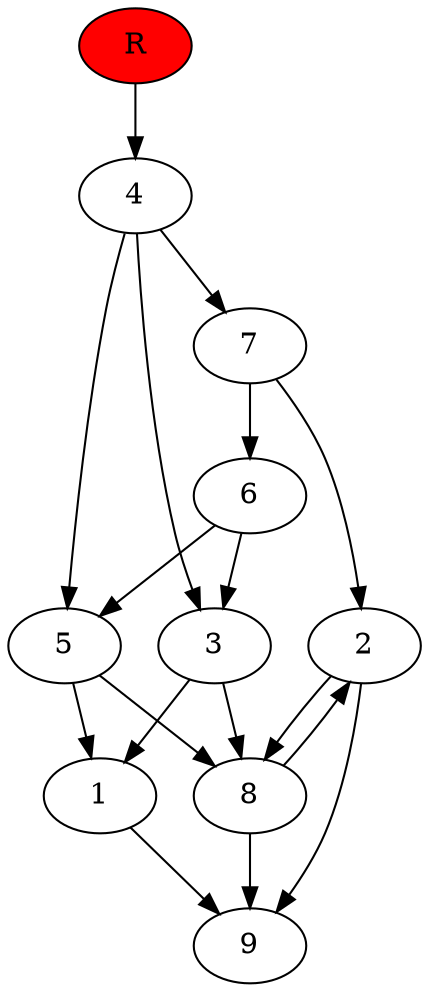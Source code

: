 digraph prb55664 {
	1
	2
	3
	4
	5
	6
	7
	8
	R [fillcolor="#ff0000" style=filled]
	1 -> 9
	2 -> 8
	2 -> 9
	3 -> 1
	3 -> 8
	4 -> 3
	4 -> 5
	4 -> 7
	5 -> 1
	5 -> 8
	6 -> 3
	6 -> 5
	7 -> 2
	7 -> 6
	8 -> 2
	8 -> 9
	R -> 4
}
